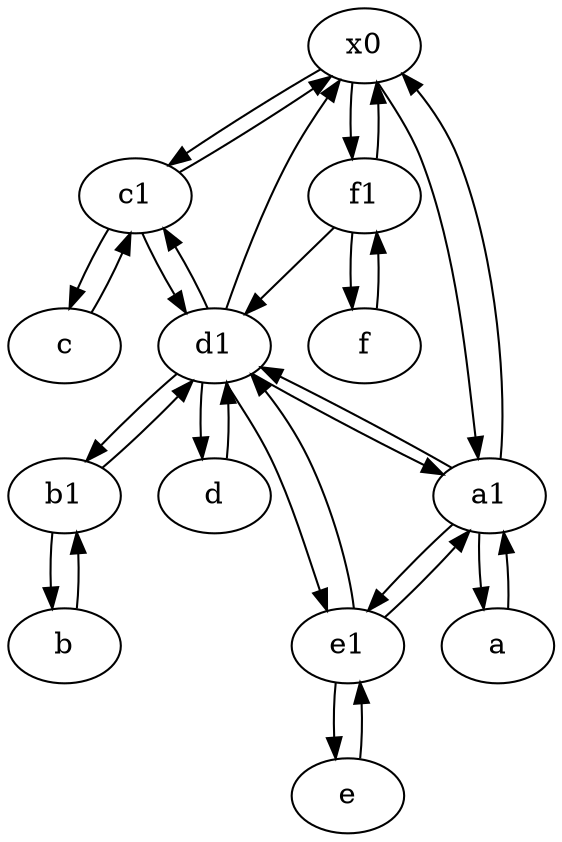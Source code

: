 digraph  {
	x0;
	c [pos="20,10!"];
	e1 [pos="25,45!"];
	a [pos="40,10!"];
	d1 [pos="25,30!"];
	b [pos="50,20!"];
	f [pos="15,45!"];
	b1 [pos="45,20!"];
	c1 [pos="30,15!"];
	f1;
	e [pos="30,50!"];
	d [pos="20,30!"];
	a1 [pos="40,15!"];
	f1 -> x0;
	a1 -> d1;
	f1 -> f;
	d1 -> a1;
	e -> e1;
	e1 -> a1;
	b1 -> d1;
	e1 -> d1;
	b -> b1;
	a1 -> x0;
	x0 -> a1;
	d1 -> c1;
	x0 -> c1;
	x0 -> f1;
	e1 -> e;
	d -> d1;
	c -> c1;
	c1 -> c;
	f1 -> d1;
	d1 -> b1;
	d1 -> d;
	f -> f1;
	a -> a1;
	d1 -> x0;
	a1 -> a;
	c1 -> d1;
	c1 -> x0;
	a1 -> e1;
	b1 -> b;
	d1 -> e1;

	}